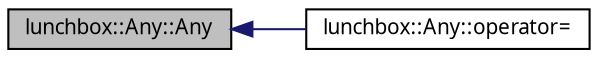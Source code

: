 digraph "lunchbox::Any::Any"
{
  edge [fontname="Sans",fontsize="10",labelfontname="Sans",labelfontsize="10"];
  node [fontname="Sans",fontsize="10",shape=record];
  rankdir="LR";
  Node1 [label="lunchbox::Any::Any",height=0.2,width=0.4,color="black", fillcolor="grey75", style="filled" fontcolor="black"];
  Node1 -> Node2 [dir="back",color="midnightblue",fontsize="10",style="solid",fontname="Sans"];
  Node2 [label="lunchbox::Any::operator=",height=0.2,width=0.4,color="black", fillcolor="white", style="filled",URL="$classlunchbox_1_1_any.html#a748ab8479f9201e1ae661de99dbdefc3",tooltip="Assign a new value to this Any. "];
}
